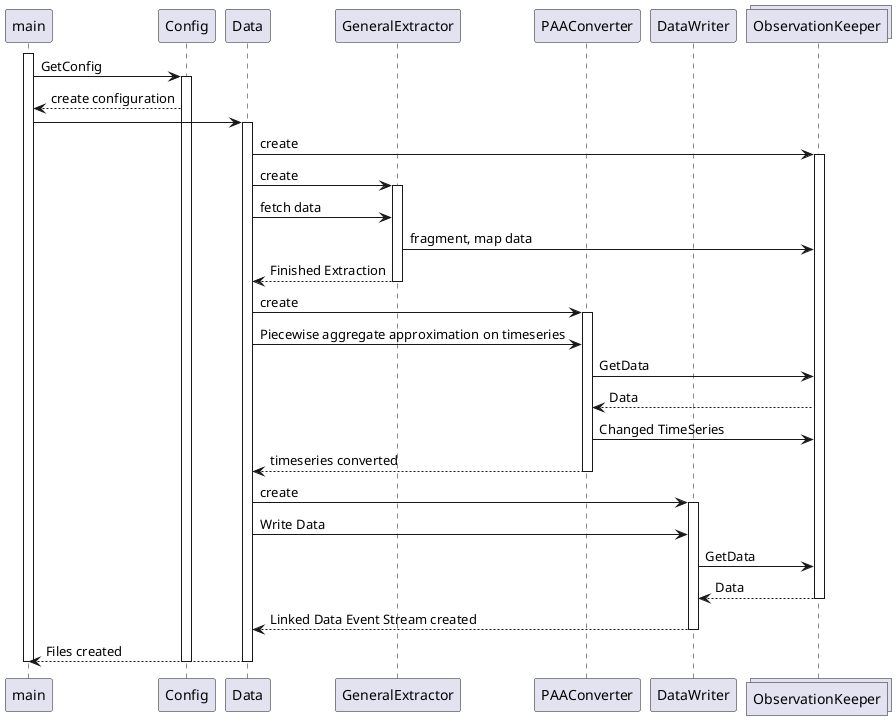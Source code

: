 @startuml
participant main
participant Config
participant Data
participant GeneralExtractor
participant PAAConverter
participant DataWriter
collections ObservationKeeper

activate main
main-> Config: GetConfig
activate Config
Config --> main: create configuration
main ->Data
activate Data

Data -> ObservationKeeper: create
activate ObservationKeeper

Data -> GeneralExtractor: create
activate GeneralExtractor
Data -> GeneralExtractor: fetch data
GeneralExtractor -> ObservationKeeper: fragment, map data
GeneralExtractor --> Data: Finished Extraction
deactivate GeneralExtractor

Data -> PAAConverter: create
activate PAAConverter
Data -> PAAConverter: Piecewise aggregate approximation on timeseries
PAAConverter -> ObservationKeeper: GetData
ObservationKeeper --> PAAConverter: Data
PAAConverter -> ObservationKeeper: Changed TimeSeries
PAAConverter --> Data: timeseries converted
deactivate PAAConverter

Data -> DataWriter: create
activate DataWriter
Data -> DataWriter: Write Data
DataWriter -> ObservationKeeper: GetData
ObservationKeeper --> DataWriter: Data
deactivate ObservationKeeper
DataWriter --> Data: Linked Data Event Stream created
deactivate DataWriter
Data --> main: Files created
deactivate Data
deactivate Config
deactivate main
@enduml